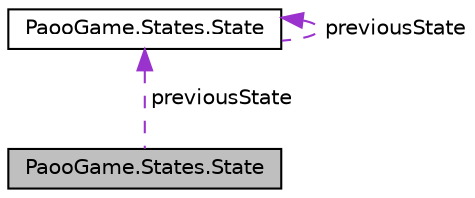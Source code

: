 digraph "PaooGame.States.State"
{
 // INTERACTIVE_SVG=YES
 // LATEX_PDF_SIZE
  edge [fontname="Helvetica",fontsize="10",labelfontname="Helvetica",labelfontsize="10"];
  node [fontname="Helvetica",fontsize="10",shape=record];
  Node1 [label="PaooGame.States.State",height=0.2,width=0.4,color="black", fillcolor="grey75", style="filled", fontcolor="black",tooltip="Implementeaza sablonul de proiectare State : jocul este compus din mai multe stari."];
  Node2 -> Node1 [dir="back",color="darkorchid3",fontsize="10",style="dashed",label=" previousState" ,fontname="Helvetica"];
  Node2 [label="PaooGame.States.State",height=0.2,width=0.4,color="black", fillcolor="white", style="filled",URL="$class_paoo_game_1_1_states_1_1_state.html",tooltip="Implementeaza sablonul de proiectare State : jocul este compus din mai multe stari."];
  Node2 -> Node2 [dir="back",color="darkorchid3",fontsize="10",style="dashed",label=" previousState" ,fontname="Helvetica"];
}
